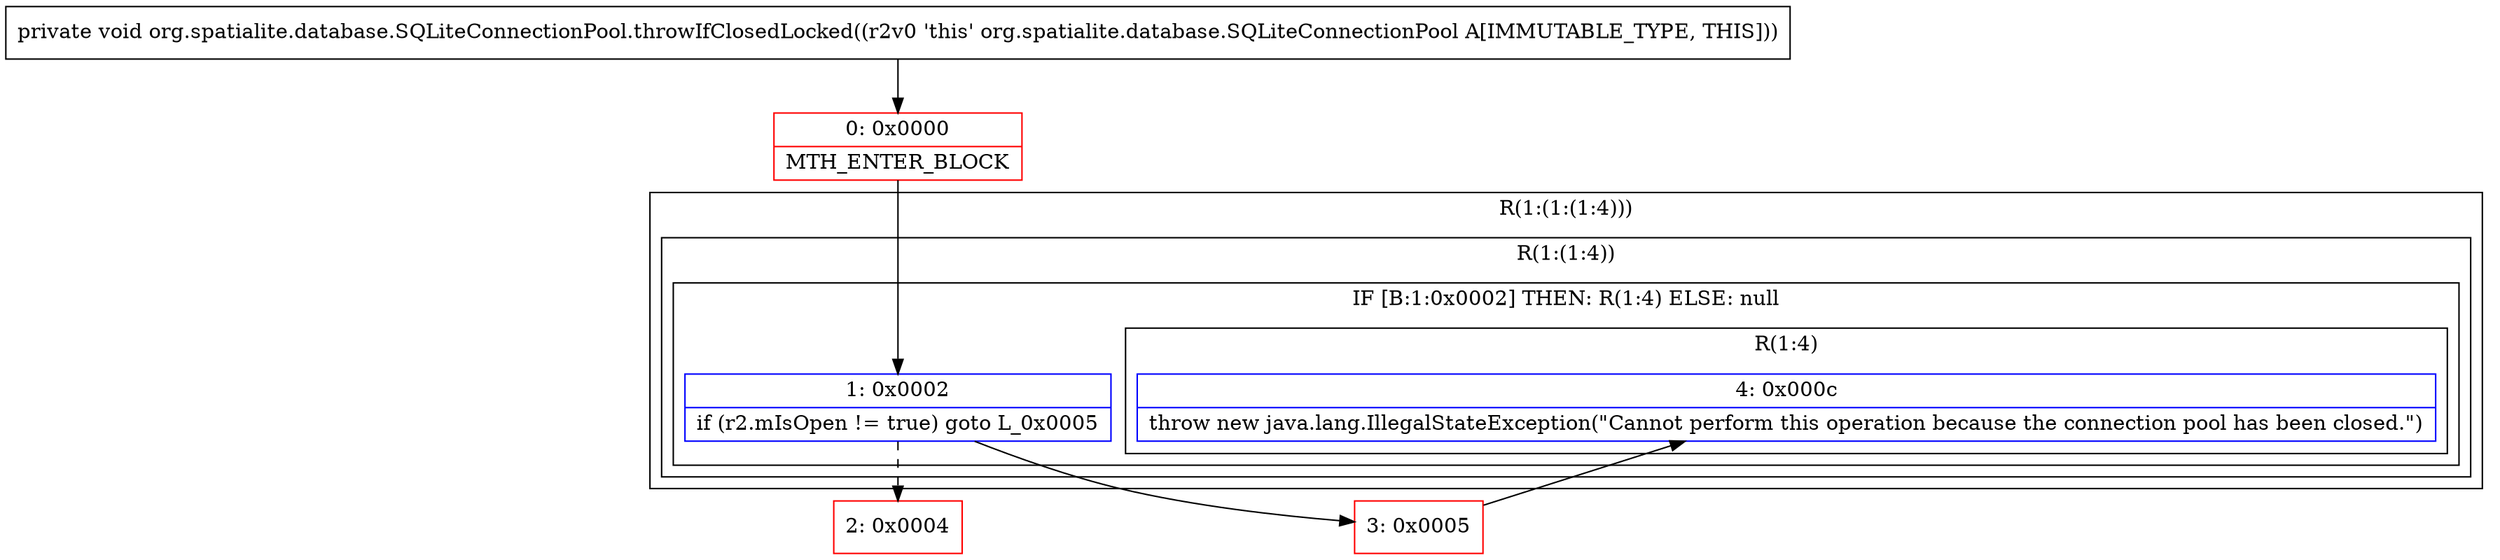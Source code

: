 digraph "CFG fororg.spatialite.database.SQLiteConnectionPool.throwIfClosedLocked()V" {
subgraph cluster_Region_1218681214 {
label = "R(1:(1:(1:4)))";
node [shape=record,color=blue];
subgraph cluster_Region_2143910235 {
label = "R(1:(1:4))";
node [shape=record,color=blue];
subgraph cluster_IfRegion_9029830 {
label = "IF [B:1:0x0002] THEN: R(1:4) ELSE: null";
node [shape=record,color=blue];
Node_1 [shape=record,label="{1\:\ 0x0002|if (r2.mIsOpen != true) goto L_0x0005\l}"];
subgraph cluster_Region_629049597 {
label = "R(1:4)";
node [shape=record,color=blue];
Node_4 [shape=record,label="{4\:\ 0x000c|throw new java.lang.IllegalStateException(\"Cannot perform this operation because the connection pool has been closed.\")\l}"];
}
}
}
}
Node_0 [shape=record,color=red,label="{0\:\ 0x0000|MTH_ENTER_BLOCK\l}"];
Node_2 [shape=record,color=red,label="{2\:\ 0x0004}"];
Node_3 [shape=record,color=red,label="{3\:\ 0x0005}"];
MethodNode[shape=record,label="{private void org.spatialite.database.SQLiteConnectionPool.throwIfClosedLocked((r2v0 'this' org.spatialite.database.SQLiteConnectionPool A[IMMUTABLE_TYPE, THIS])) }"];
MethodNode -> Node_0;
Node_1 -> Node_2[style=dashed];
Node_1 -> Node_3;
Node_0 -> Node_1;
Node_3 -> Node_4;
}

